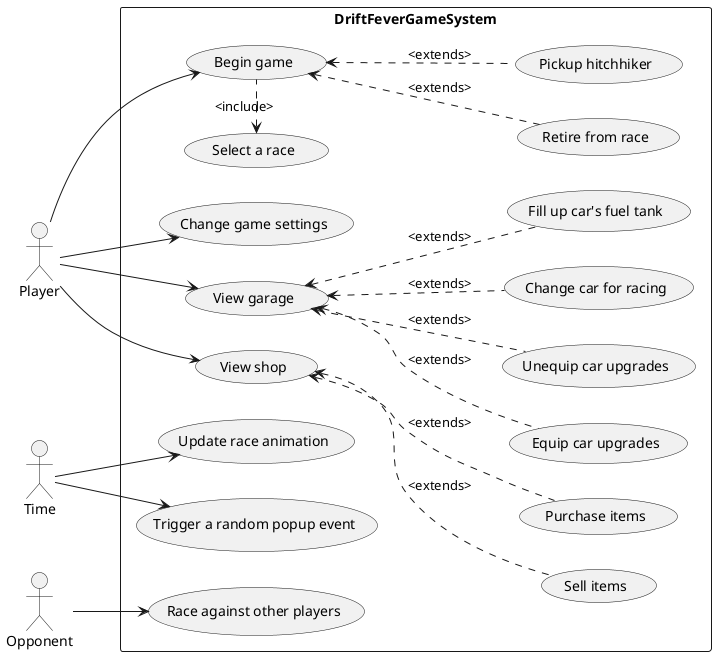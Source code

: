 @startuml
'Alt + D to preview


left to right direction

:Player: as Player

:Time: as Time
:Opponent: as Opp
rectangle DriftFeverGameSystem {

Player --> (Change game settings)


Player --> (View garage)  
(View garage) <.. (Equip car upgrades) : <extends>
(View garage) <.. (Unequip car upgrades) : <extends>
(View garage) <.. (Change car for racing) : <extends>
(View garage) <.. (Fill up car's fuel tank) : <extends>

Player --> (View shop)
(View shop) <.. (Sell items) : <extends>
(View shop) <.. (Purchase items) : <extends>



Player --> (Begin game)
(Begin game) .-left.> (Select a race) : <include>
(Begin game) <.. (Retire from race) : <extends>
(Begin game) <.. (Pickup hitchhiker) : <extends>


Time --> (Update race animation)
Time --> (Trigger a random popup event)

Opp --> (Race against other players)

}





@enduml